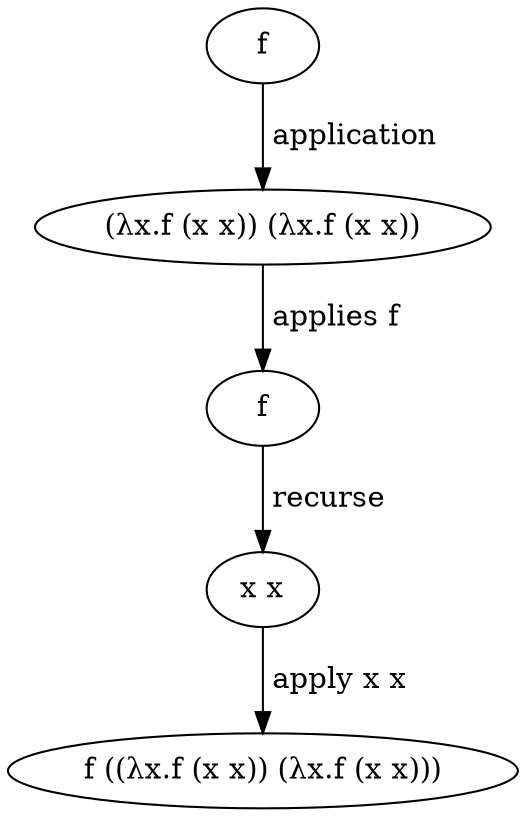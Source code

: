 digraph YCombinator {
1 [label="f"];
2 [label="(λx.f (x x)) (λx.f (x x))"];
3 [label="f"];
4 [label="x x"];
5 [label="f ((λx.f (x x)) (λx.f (x x)))"];
1 -> 2 [label=" application"]
2 -> 3 [label=" applies f"]
3 -> 4 [label=" recurse"]
4 -> 5 [label=" apply x x"]

}

